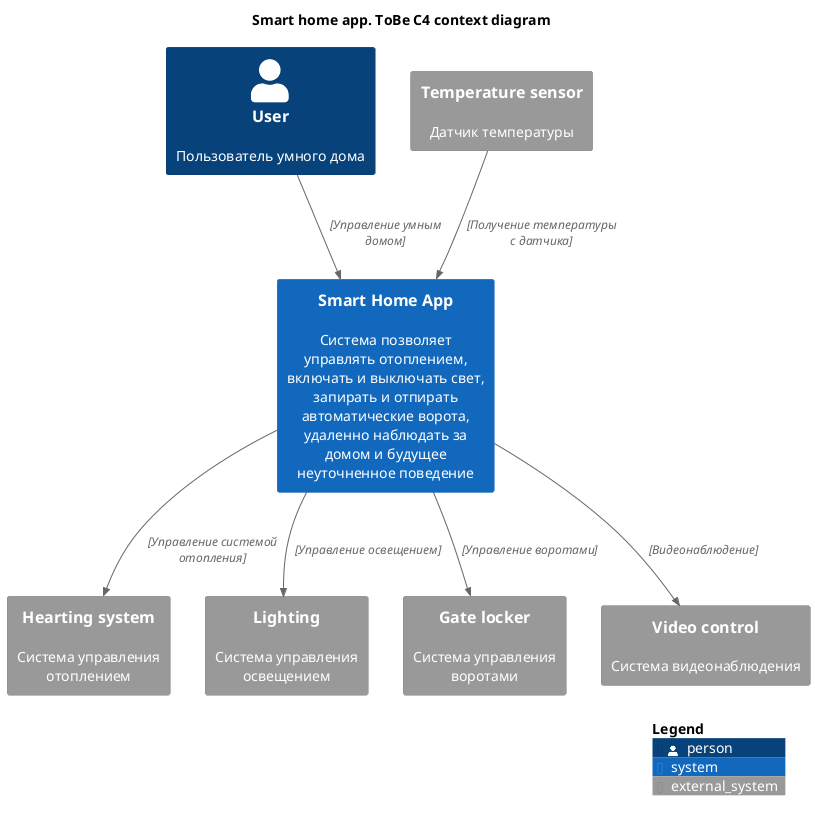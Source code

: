 @startuml
!include <C4/C4_Context>

title Smart home app. ToBe C4 context diagram

Person(user, "User", $sprite="person", "Пользователь умного дома")

System(smart_home_app, "Smart Home App", "Система позволяет управлять отоплением, включать и выключать свет, запирать и отпирать автоматические ворота, удаленно наблюдать за домом и будущее неуточненное поведение")

System_Ext(hearting_system, "Hearting system", "Система управления отоплением")
System_Ext(temperature_sensor, "Temperature sensor", "Датчик температуры")
System_Ext(lighting, "Lighting", "Система управления освещением")
System_Ext(gate_locker, "Gate locker", "Система управления воротами")
System_Ext(video_control, "Video control", "Система видеонаблюдения")

Rel(user, smart_home_app, "", "Управление умным домом")
Rel(smart_home_app, hearting_system, "", "Управление системой отопления")
Rel(temperature_sensor, smart_home_app, "", "Получение температуры с датчика")
Rel(smart_home_app, lighting, "", "Управление освещением")
Rel(smart_home_app, gate_locker, "", "Управление воротами")
Rel(smart_home_app, video_control, "", "Видеонаблюдение")

SHOW_LEGEND()
@enduml